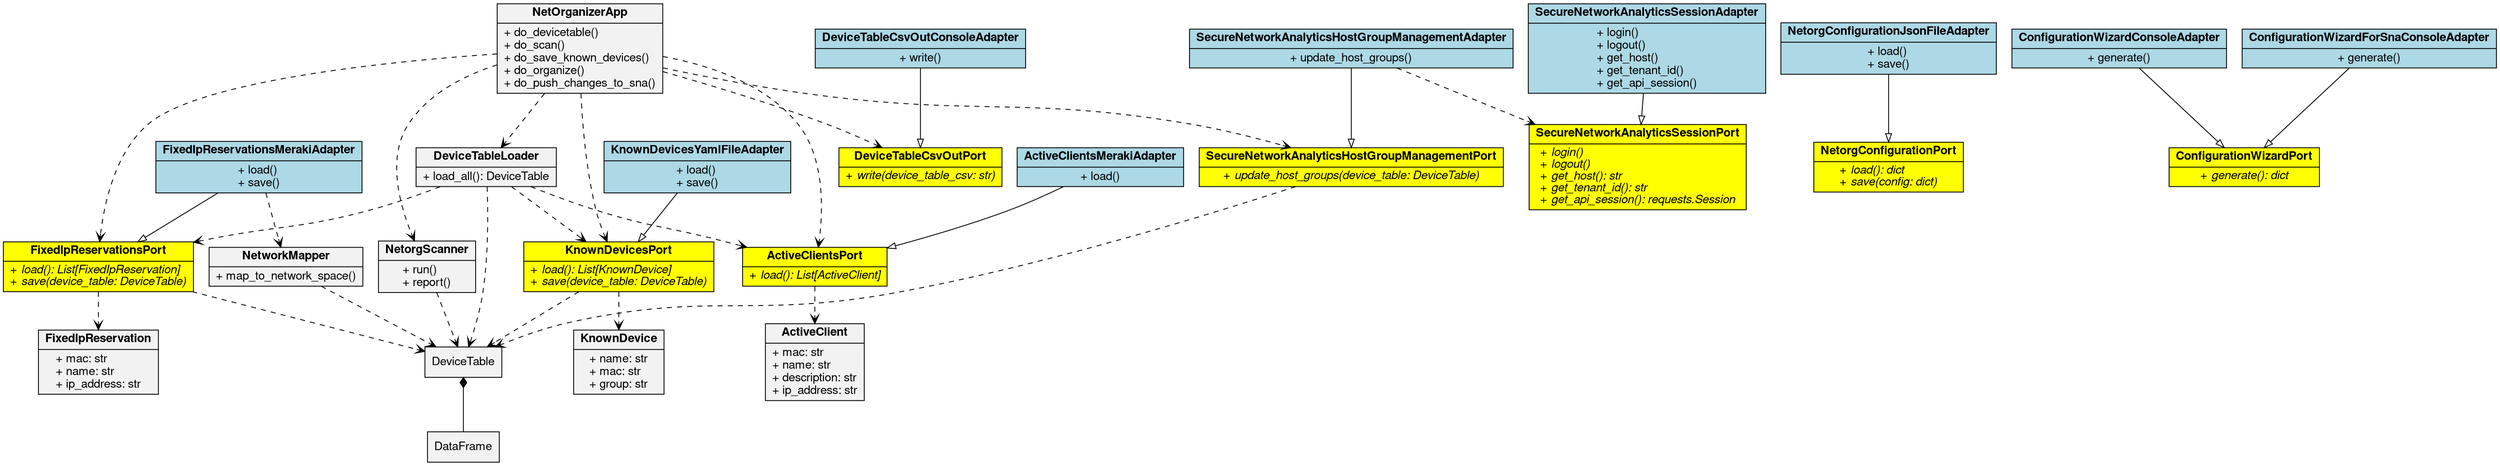 digraph netorg_structure {

    node [
		fontname="Helvetica,Arial,sans-serif"
		shape=record
		style=filled
		fillcolor=gray95
	]

	edge [arrowhead=vee style=dashed]
    KnownDevicesPort -> { KnownDevice DeviceTable }
    ActiveClientsPort -> { ActiveClient }
    FixedIpReservationsPort -> { FixedIpReservation DeviceTable }
    SecureNetworkAnalyticsHostGroupManagementPort -> { DeviceTable }
    SecureNetworkAnalyticsHostGroupManagementAdapter -> { SecureNetworkAnalyticsSessionPort }
    NetOrganizerApp -> { ActiveClientsPort DeviceTableCsvOutPort FixedIpReservationsPort KnownDevicesPort SecureNetworkAnalyticsHostGroupManagementPort NetorgScanner DeviceTableLoader }
    DeviceTableLoader -> { DeviceTable ActiveClientsPort FixedIpReservationsPort KnownDevicesPort }
    NetorgScanner -> { DeviceTable }
    FixedIpReservationsMerakiAdapter -> { NetworkMapper }
    NetworkMapper -> { DeviceTable }
    
	edge [arrowhead=empty style=""]
    KnownDevicesYamlFileAdapter -> { KnownDevicesPort }
    ActiveClientsMerakiAdapter -> { ActiveClientsPort }
    FixedIpReservationsMerakiAdapter -> { FixedIpReservationsPort }
    NetorgConfigurationJsonFileAdapter -> { NetorgConfigurationPort }
    ConfigurationWizardConsoleAdapter -> { ConfigurationWizardPort }
    ConfigurationWizardForSnaConsoleAdapter -> { ConfigurationWizardPort }
    DeviceTableCsvOutConsoleAdapter -> { DeviceTableCsvOutPort }
    SecureNetworkAnalyticsHostGroupManagementAdapter -> { SecureNetworkAnalyticsHostGroupManagementPort }
    SecureNetworkAnalyticsSessionAdapter -> { SecureNetworkAnalyticsSessionPort }

    edge [dir=back arrowtail=diamond]
    DeviceTable -> { DataFrame }


    NetOrganizerApp [
        label = <{<b>NetOrganizerApp</b> | 
        + do_devicetable()<br align="left"/>+ do_scan()<br align="left"/>+ do_save_known_devices()<br align="left"/>+ do_organize()<br align="left"/>+ do_push_changes_to_sna()<br align="left"/>}>
    ]

    DeviceTableLoader [
        label = <{<b>DeviceTableLoader</b> | 
        + load_all(): DeviceTable<br align="left"/>}>
    ]

    NetorgScanner [
        label = <{<b>NetorgScanner</b> | 
        + run()<br align="left"/>+ report()<br align="left"/>}>
    ]

    NetworkMapper [
        label = <{<b>NetworkMapper</b> | 
        + map_to_network_space()<br align="left"/>}>
    ]

    KnownDevicesPort [
        fillcolor = yellow
        label = <{<b>KnownDevicesPort</b> | 
        + <i>load(): List[KnownDevice]</i><br align="left"/>+ <i>save(device_table: DeviceTable)</i><br align="left"/>}>
    ]

    ActiveClientsPort [
        fillcolor = yellow
        label = <{<b>ActiveClientsPort</b> | 
        + <i>load(): List[ActiveClient]</i><br align="left"/>}>
    ]

    FixedIpReservationsPort [
        fillcolor = yellow
        label = <{<b>FixedIpReservationsPort</b> | 
        + <i>load(): List[FixedIpReservation]</i><br align="left"/>+ <i>save(device_table: DeviceTable)</i><br align="left"/>}>
    ]

    NetorgConfigurationPort [
        fillcolor = yellow
        label = <{<b>NetorgConfigurationPort</b> | 
        + <i>load(): dict</i><br align="left"/>+ <i>save(config: dict)</i><br align="left"/>}>
    ]

    ConfigurationWizardPort [
        fillcolor = yellow
        label = <{<b>ConfigurationWizardPort</b> | 
        + <i>generate(): dict</i><br align="left"/>}>
    ]

    DeviceTableCsvOutPort [
        fillcolor = yellow
        label = <{<b>DeviceTableCsvOutPort</b> | 
        + <i>write(device_table_csv: str)</i><br align="left"/>}>
    ]

    SecureNetworkAnalyticsHostGroupManagementPort [
        fillcolor = yellow
        label = <{<b>SecureNetworkAnalyticsHostGroupManagementPort</b> | 
        + <i>update_host_groups(device_table: DeviceTable)</i><br align="left"/>}>
    ]

    SecureNetworkAnalyticsSessionPort [
        fillcolor = yellow
        label = <{<b>SecureNetworkAnalyticsSessionPort</b> | 
        + <i>login()</i><br align="left"/>+ <i>logout()</i><br align="left"/>+ <i>get_host(): str</i><br align="left"/>+ <i>get_tenant_id(): str</i><br align="left"/>+ <i>get_api_session(): requests.Session</i><br align="left"/>}>
    ]

    KnownDevice [
        label = <{<b>KnownDevice</b> | 
        + name: str<br align="left"/>+ mac: str<br align="left"/>+ group: str<br align="left"/>}>
    ]

    ActiveClient [
        label = <{<b>ActiveClient</b> | 
        + mac: str<br align="left"/>+ name: str<br align="left"/>+ description: str<br align="left"/>+ ip_address: str<br align="left"/>}>
    ]

    FixedIpReservation [
        label = <{<b>FixedIpReservation</b> | 
        + mac: str<br align="left"/>+ name: str<br align="left"/>+ ip_address: str<br align="left"/>}>
    ]

    KnownDevicesYamlFileAdapter [
        fillcolor = lightblue
        label = <{<b>KnownDevicesYamlFileAdapter</b> | 
        + load()<br align="left"/>+ save()<br align="left"/>}>
    ]

    ActiveClientsMerakiAdapter [
        fillcolor = lightblue
        label = <{<b>ActiveClientsMerakiAdapter</b> | 
        + load()<br align="left"/>}>
    ]

    FixedIpReservationsMerakiAdapter [
        fillcolor = lightblue
        label = <{<b>FixedIpReservationsMerakiAdapter</b> | 
        + load()<br align="left"/>+ save()<br align="left"/>}>
    ]

    NetorgConfigurationJsonFileAdapter [
        fillcolor = lightblue
        label = <{<b>NetorgConfigurationJsonFileAdapter</b> | 
        + load()<br align="left"/>+ save()<br align="left"/>}>
    ]

    ConfigurationWizardConsoleAdapter [
        fillcolor = lightblue
        label = <{<b>ConfigurationWizardConsoleAdapter</b> | 
        + generate()<br align="left"/>}>
    ]

    ConfigurationWizardForSnaConsoleAdapter [
        fillcolor = lightblue
        label = <{<b>ConfigurationWizardForSnaConsoleAdapter</b> | 
        + generate()<br align="left"/>}>
    ]

    DeviceTableCsvOutConsoleAdapter [
        fillcolor = lightblue
        label = <{<b>DeviceTableCsvOutConsoleAdapter</b> | 
        + write()<br align="left"/>}>
    ]

    SecureNetworkAnalyticsHostGroupManagementAdapter [
        fillcolor = lightblue
        label = <{<b>SecureNetworkAnalyticsHostGroupManagementAdapter</b> | 
        + update_host_groups()<br align="left"/>}>
    ]

    SecureNetworkAnalyticsSessionAdapter [
        fillcolor = lightblue
        label = <{<b>SecureNetworkAnalyticsSessionAdapter</b> | 
        + login()<br align="left"/>+ logout()<br align="left"/>+ get_host()<br align="left"/>+ get_tenant_id()<br align="left"/>+ get_api_session()<br align="left"/>}>
    ]
}